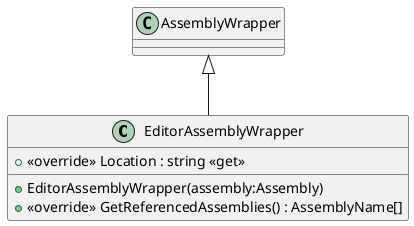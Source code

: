 @startuml
class EditorAssemblyWrapper {
    + EditorAssemblyWrapper(assembly:Assembly)
    + <<override>> GetReferencedAssemblies() : AssemblyName[]
    + <<override>> Location : string <<get>>
}
AssemblyWrapper <|-- EditorAssemblyWrapper
@enduml
